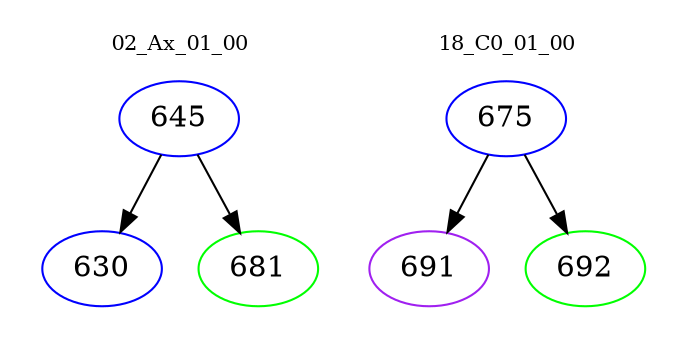 digraph{
subgraph cluster_0 {
color = white
label = "02_Ax_01_00";
fontsize=10;
T0_645 [label="645", color="blue"]
T0_645 -> T0_630 [color="black"]
T0_630 [label="630", color="blue"]
T0_645 -> T0_681 [color="black"]
T0_681 [label="681", color="green"]
}
subgraph cluster_1 {
color = white
label = "18_C0_01_00";
fontsize=10;
T1_675 [label="675", color="blue"]
T1_675 -> T1_691 [color="black"]
T1_691 [label="691", color="purple"]
T1_675 -> T1_692 [color="black"]
T1_692 [label="692", color="green"]
}
}
